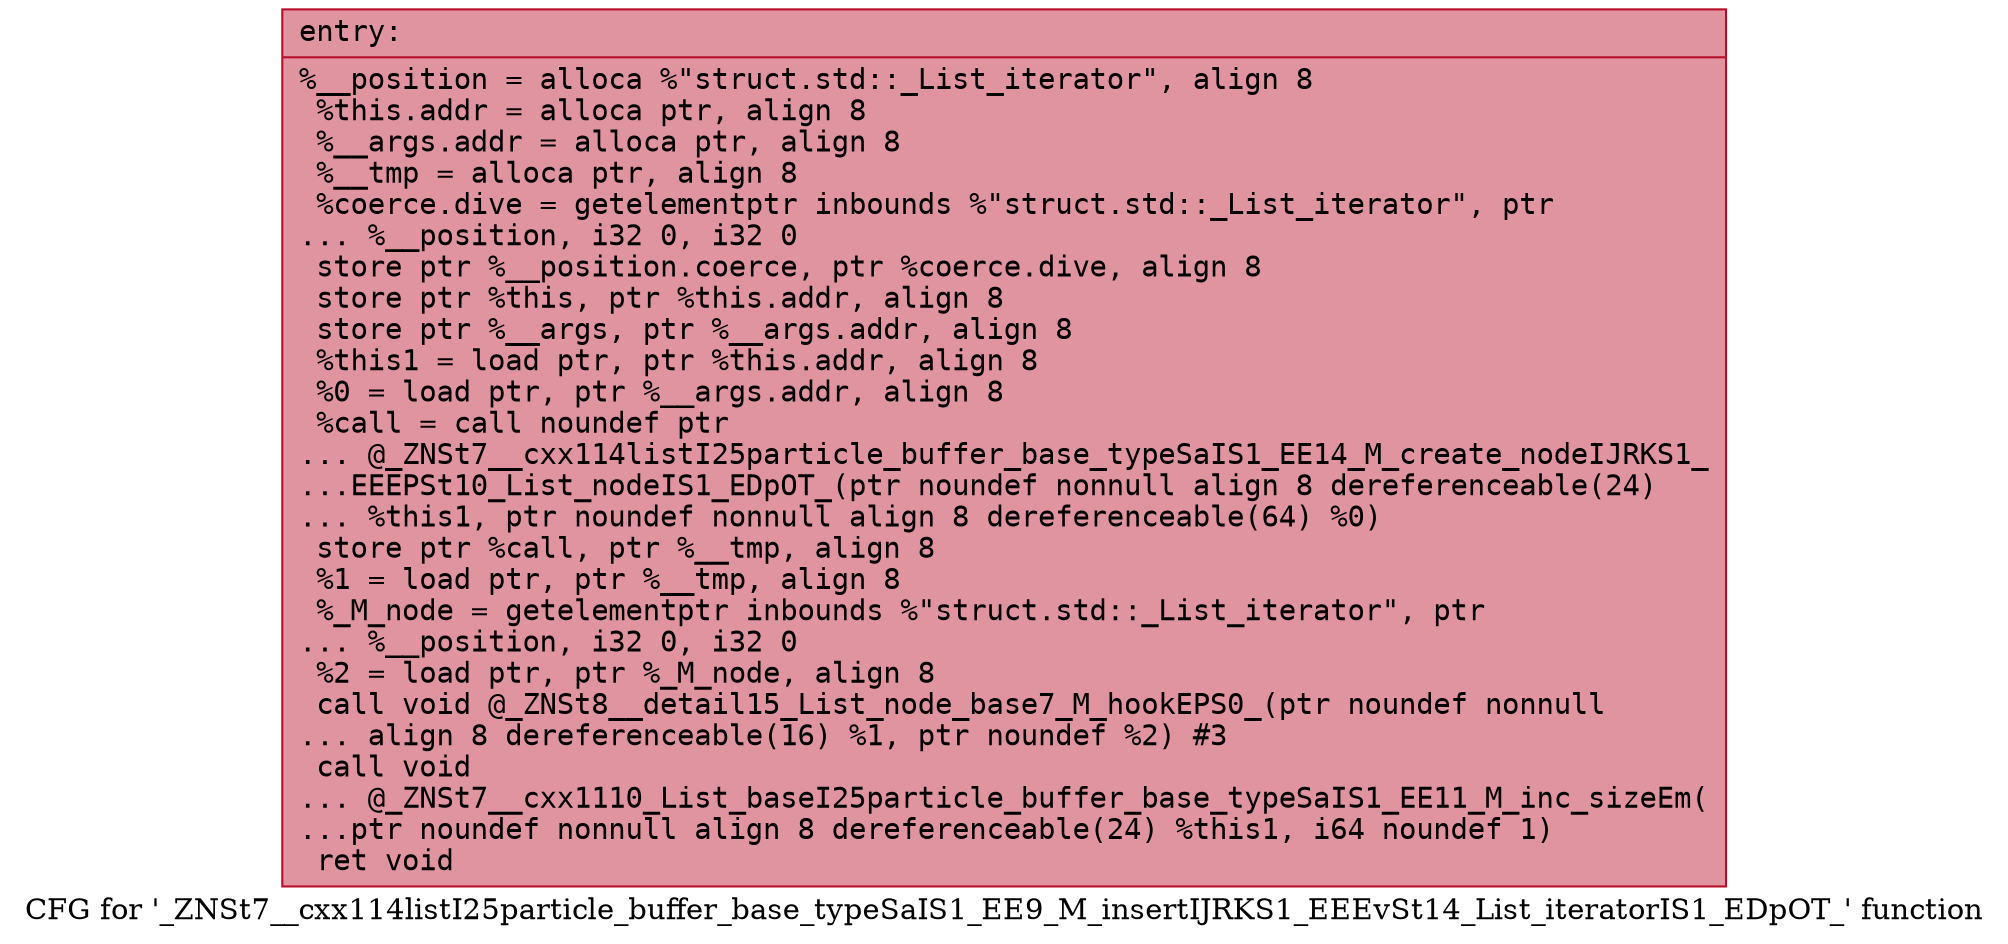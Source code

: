 digraph "CFG for '_ZNSt7__cxx114listI25particle_buffer_base_typeSaIS1_EE9_M_insertIJRKS1_EEEvSt14_List_iteratorIS1_EDpOT_' function" {
	label="CFG for '_ZNSt7__cxx114listI25particle_buffer_base_typeSaIS1_EE9_M_insertIJRKS1_EEEvSt14_List_iteratorIS1_EDpOT_' function";

	Node0x558b69536540 [shape=record,color="#b70d28ff", style=filled, fillcolor="#b70d2870" fontname="Courier",label="{entry:\l|  %__position = alloca %\"struct.std::_List_iterator\", align 8\l  %this.addr = alloca ptr, align 8\l  %__args.addr = alloca ptr, align 8\l  %__tmp = alloca ptr, align 8\l  %coerce.dive = getelementptr inbounds %\"struct.std::_List_iterator\", ptr\l... %__position, i32 0, i32 0\l  store ptr %__position.coerce, ptr %coerce.dive, align 8\l  store ptr %this, ptr %this.addr, align 8\l  store ptr %__args, ptr %__args.addr, align 8\l  %this1 = load ptr, ptr %this.addr, align 8\l  %0 = load ptr, ptr %__args.addr, align 8\l  %call = call noundef ptr\l... @_ZNSt7__cxx114listI25particle_buffer_base_typeSaIS1_EE14_M_create_nodeIJRKS1_\l...EEEPSt10_List_nodeIS1_EDpOT_(ptr noundef nonnull align 8 dereferenceable(24)\l... %this1, ptr noundef nonnull align 8 dereferenceable(64) %0)\l  store ptr %call, ptr %__tmp, align 8\l  %1 = load ptr, ptr %__tmp, align 8\l  %_M_node = getelementptr inbounds %\"struct.std::_List_iterator\", ptr\l... %__position, i32 0, i32 0\l  %2 = load ptr, ptr %_M_node, align 8\l  call void @_ZNSt8__detail15_List_node_base7_M_hookEPS0_(ptr noundef nonnull\l... align 8 dereferenceable(16) %1, ptr noundef %2) #3\l  call void\l... @_ZNSt7__cxx1110_List_baseI25particle_buffer_base_typeSaIS1_EE11_M_inc_sizeEm(\l...ptr noundef nonnull align 8 dereferenceable(24) %this1, i64 noundef 1)\l  ret void\l}"];
}
